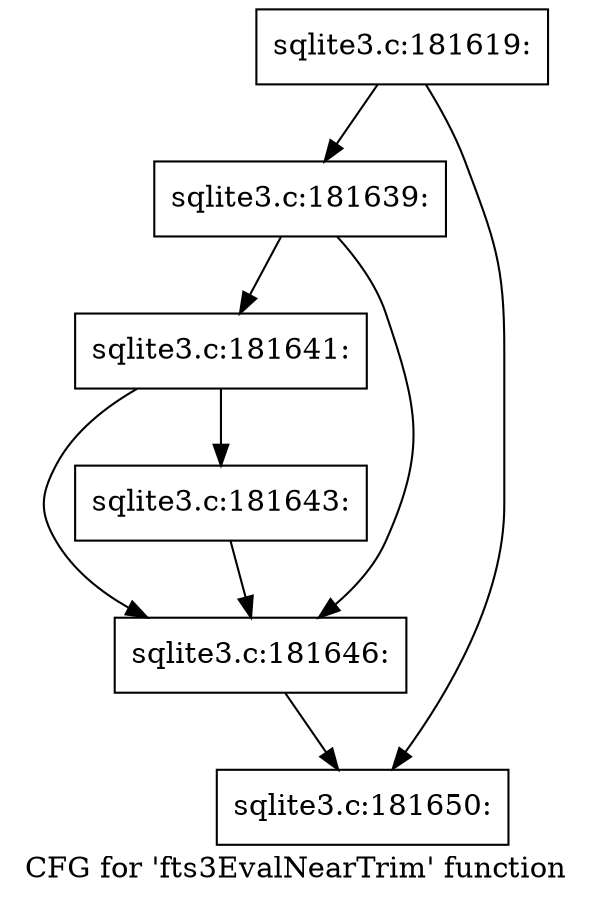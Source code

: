 digraph "CFG for 'fts3EvalNearTrim' function" {
	label="CFG for 'fts3EvalNearTrim' function";

	Node0x55c0faff63f0 [shape=record,label="{sqlite3.c:181619:}"];
	Node0x55c0faff63f0 -> Node0x55c0f6b79ec0;
	Node0x55c0faff63f0 -> Node0x55c0fb013ed0;
	Node0x55c0f6b79ec0 [shape=record,label="{sqlite3.c:181639:}"];
	Node0x55c0f6b79ec0 -> Node0x55c0fb014b80;
	Node0x55c0f6b79ec0 -> Node0x55c0fb014b30;
	Node0x55c0fb014b80 [shape=record,label="{sqlite3.c:181641:}"];
	Node0x55c0fb014b80 -> Node0x55c0fb014ae0;
	Node0x55c0fb014b80 -> Node0x55c0fb014b30;
	Node0x55c0fb014ae0 [shape=record,label="{sqlite3.c:181643:}"];
	Node0x55c0fb014ae0 -> Node0x55c0fb014b30;
	Node0x55c0fb014b30 [shape=record,label="{sqlite3.c:181646:}"];
	Node0x55c0fb014b30 -> Node0x55c0fb013ed0;
	Node0x55c0fb013ed0 [shape=record,label="{sqlite3.c:181650:}"];
}
